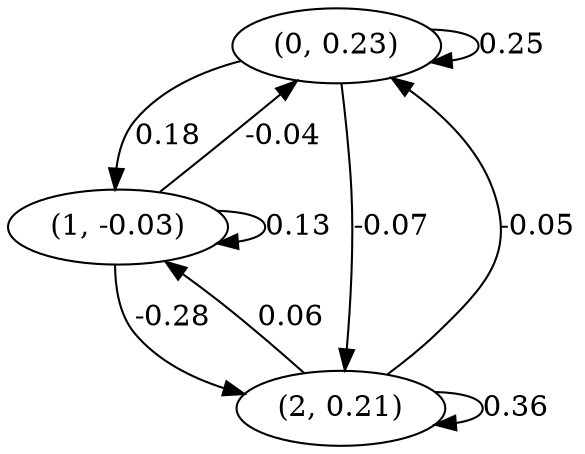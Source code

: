 digraph {
    0 [ label = "(0, 0.23)" ]
    1 [ label = "(1, -0.03)" ]
    2 [ label = "(2, 0.21)" ]
    0 -> 0 [ label = "0.25" ]
    1 -> 1 [ label = "0.13" ]
    2 -> 2 [ label = "0.36" ]
    1 -> 0 [ label = "-0.04" ]
    2 -> 0 [ label = "-0.05" ]
    0 -> 1 [ label = "0.18" ]
    2 -> 1 [ label = "0.06" ]
    0 -> 2 [ label = "-0.07" ]
    1 -> 2 [ label = "-0.28" ]
}

